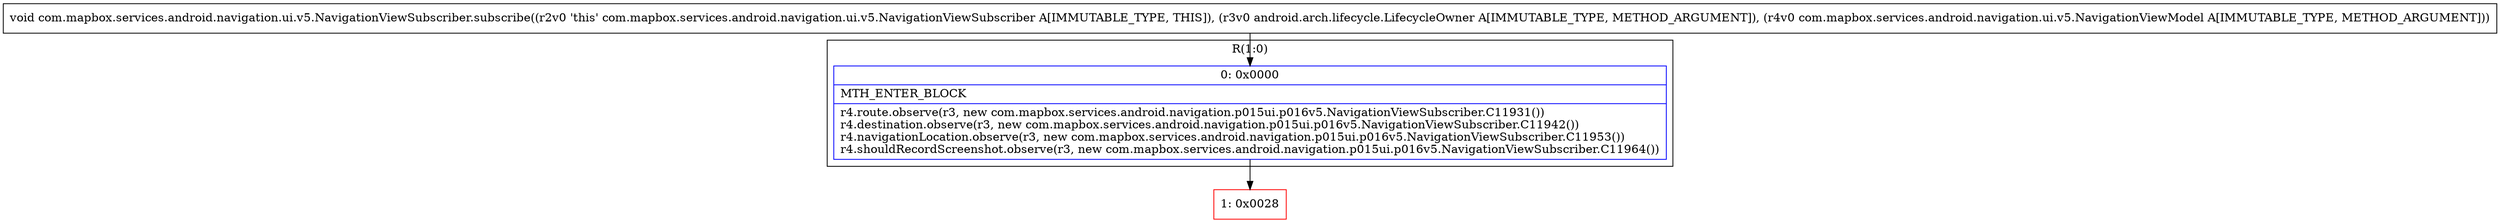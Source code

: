 digraph "CFG forcom.mapbox.services.android.navigation.ui.v5.NavigationViewSubscriber.subscribe(Landroid\/arch\/lifecycle\/LifecycleOwner;Lcom\/mapbox\/services\/android\/navigation\/ui\/v5\/NavigationViewModel;)V" {
subgraph cluster_Region_518443547 {
label = "R(1:0)";
node [shape=record,color=blue];
Node_0 [shape=record,label="{0\:\ 0x0000|MTH_ENTER_BLOCK\l|r4.route.observe(r3, new com.mapbox.services.android.navigation.p015ui.p016v5.NavigationViewSubscriber.C11931())\lr4.destination.observe(r3, new com.mapbox.services.android.navigation.p015ui.p016v5.NavigationViewSubscriber.C11942())\lr4.navigationLocation.observe(r3, new com.mapbox.services.android.navigation.p015ui.p016v5.NavigationViewSubscriber.C11953())\lr4.shouldRecordScreenshot.observe(r3, new com.mapbox.services.android.navigation.p015ui.p016v5.NavigationViewSubscriber.C11964())\l}"];
}
Node_1 [shape=record,color=red,label="{1\:\ 0x0028}"];
MethodNode[shape=record,label="{void com.mapbox.services.android.navigation.ui.v5.NavigationViewSubscriber.subscribe((r2v0 'this' com.mapbox.services.android.navigation.ui.v5.NavigationViewSubscriber A[IMMUTABLE_TYPE, THIS]), (r3v0 android.arch.lifecycle.LifecycleOwner A[IMMUTABLE_TYPE, METHOD_ARGUMENT]), (r4v0 com.mapbox.services.android.navigation.ui.v5.NavigationViewModel A[IMMUTABLE_TYPE, METHOD_ARGUMENT])) }"];
MethodNode -> Node_0;
Node_0 -> Node_1;
}


